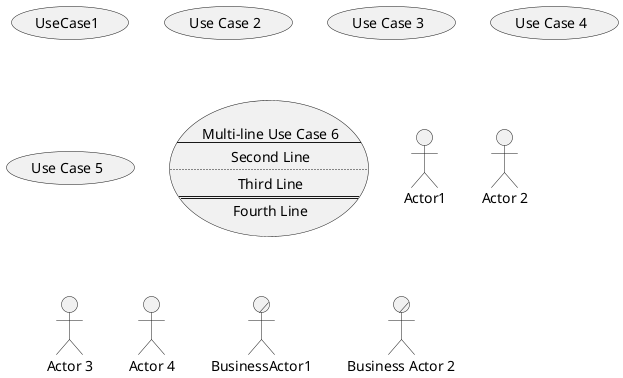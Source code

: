 @startuml
'https://plantuml.com/use-case-diagram

usecase UseCase1
usecase (Use Case 2)
(Use Case 3)
(Use Case 4) as UC4
(Use Case 5) as (UC5)
usecase MultiLIneUC6 as "Multi-line Use Case 6
--
Second Line
..
Third Line
==
Fourth Line
"

actor Actor1
actor :Actor 2:
actor :Actor 3: as Actor3
:Actor 4: as Actor4

actor/ BusinessActor1
actor/ :Business Actor 2:

@enduml